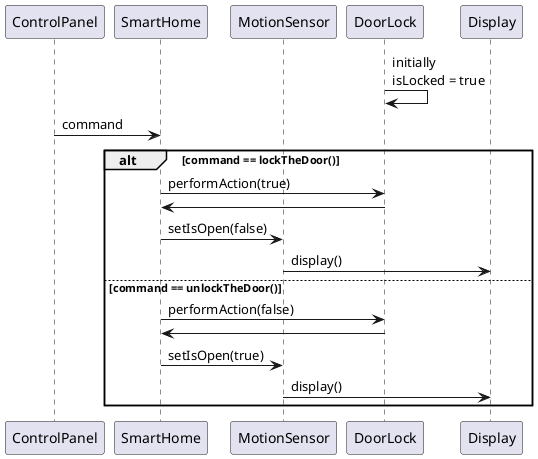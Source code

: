 @startuml
participant MotionSensor order 200
participant SmartHome order 100
participant ControlPanel order 90
participant DoorLock order 300
participant Display order 500

DoorLock -> DoorLock: initially\nisLocked = true
ControlPanel -> SmartHome: command
alt command == lockTheDoor()
SmartHome -> DoorLock: performAction(true)
DoorLock -> SmartHome:
SmartHome -> MotionSensor: setIsOpen(false)
MotionSensor -> Display: display()
else command == unlockTheDoor()
SmartHome -> DoorLock: performAction(false)
DoorLock -> SmartHome:
SmartHome -> MotionSensor: setIsOpen(true)
MotionSensor -> Display: display()
end
@enduml